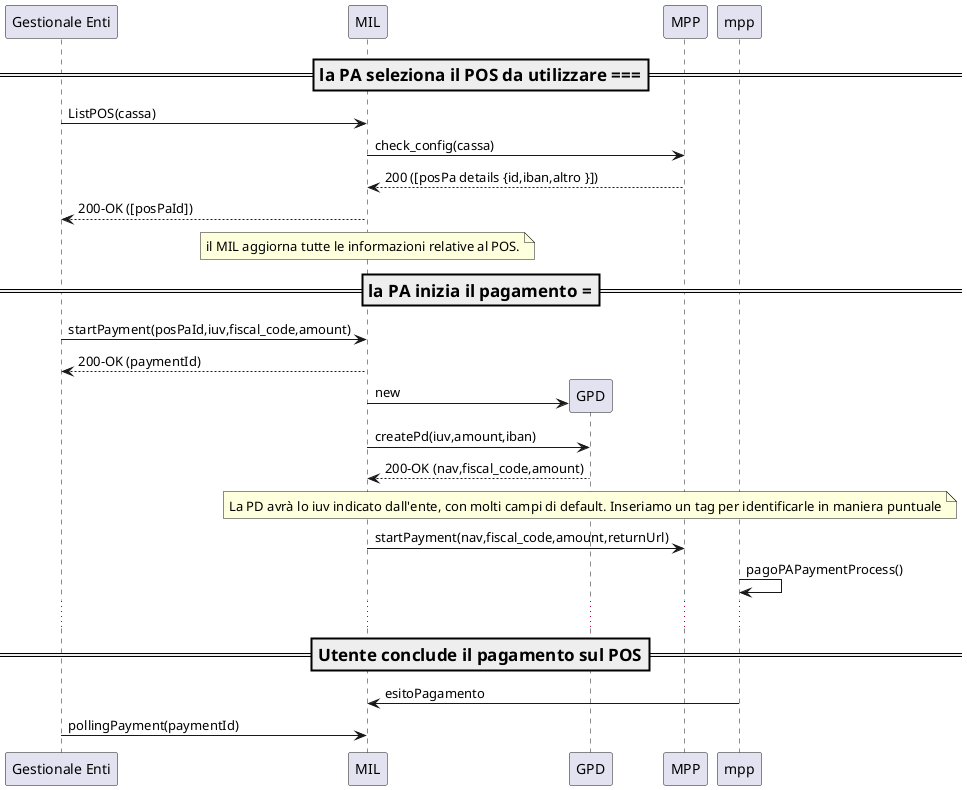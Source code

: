 @startuml 

participant "Gestionale Enti" as ge  
participant "MIL" as mil 
participant "GPD" as gpd
participant "MPP" as psp 

=== la PA seleziona il POS da utilizzare =====
ge -> mil : ListPOS(cassa)

mil -> psp : check_config(cassa) 
psp --> mil : 200 ([posPa details {id,iban,altro }])

mil --> ge : 200-OK ([posPaId])

note over mil : il MIL aggiorna tutte le informazioni relative al POS.

=== la PA inizia il pagamento === 
ge -> mil : startPayment(posPaId,iuv,fiscal_code,amount)
mil --> ge : 200-OK (paymentId)

create gpd 
mil -> gpd : new 
mil -> gpd : createPd(iuv,amount,iban)
gpd --> mil : 200-OK (nav,fiscal_code,amount)
note over gpd : La PD avrà lo iuv indicato dall'ente, con molti campi di default. Inseriamo un tag per identificarle in maniera puntuale

mil -> psp : startPayment(nav,fiscal_code,amount,returnUrl)
mpp -> mpp : pagoPAPaymentProcess()
...
=== Utente conclude il pagamento sul POS == 
mpp -> mil : esitoPagamento
ge -> mil : pollingPayment(paymentId)


@enduml